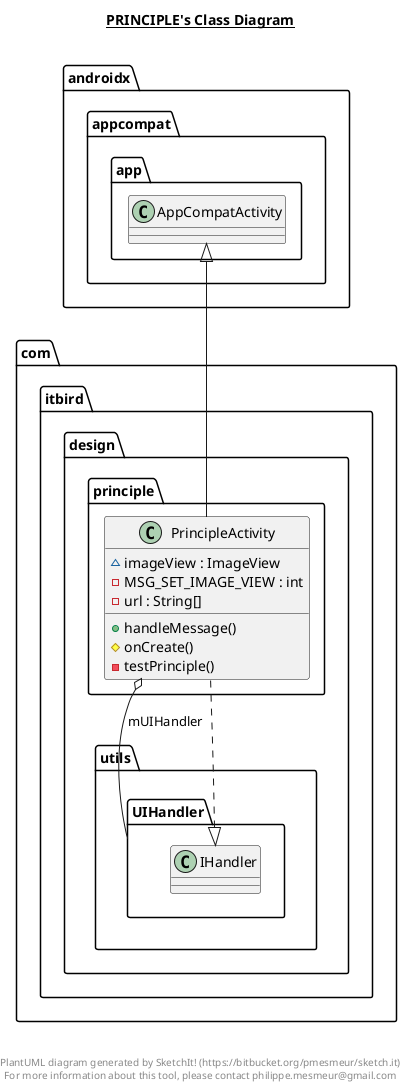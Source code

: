 @startuml

title __PRINCIPLE's Class Diagram__\n

  namespace com.itbird.design {
    namespace principle {
      class com.itbird.design.principle.PrincipleActivity {
          ~ imageView : ImageView
          - MSG_SET_IMAGE_VIEW : int
          - url : String[]
          + handleMessage()
          # onCreate()
          - testPrinciple()
      }
    }
  }
  

  com.itbird.design.principle.PrincipleActivity .up.|> com.itbird.design.utils.UIHandler.IHandler
  com.itbird.design.principle.PrincipleActivity -up-|> androidx.appcompat.app.AppCompatActivity
  com.itbird.design.principle.PrincipleActivity o-- com.itbird.design.utils.UIHandler : mUIHandler


right footer


PlantUML diagram generated by SketchIt! (https://bitbucket.org/pmesmeur/sketch.it)
For more information about this tool, please contact philippe.mesmeur@gmail.com
endfooter

@enduml
